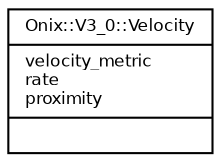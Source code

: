 digraph G {
  fontname = "Bitstream Vera Sans"
  fontsize = 8

  node [
    fontname = "Bitstream Vera Sans"
    fontsize = 8
    shape = "record"
  ]

  edge [
    fontname = "Bitstream Vera Sans"
    fontsize = 8
  ]

  Velocity [
    label = "{Onix::V3_0::Velocity\l|velocity_metric\lrate\lproximity\l|\l}"
  ]




}
